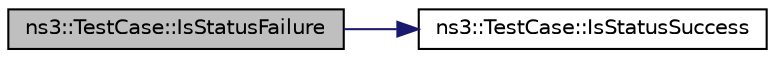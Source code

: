 digraph "ns3::TestCase::IsStatusFailure"
{
 // LATEX_PDF_SIZE
  edge [fontname="Helvetica",fontsize="10",labelfontname="Helvetica",labelfontsize="10"];
  node [fontname="Helvetica",fontsize="10",shape=record];
  rankdir="LR";
  Node1 [label="ns3::TestCase::IsStatusFailure",height=0.2,width=0.4,color="black", fillcolor="grey75", style="filled", fontcolor="black",tooltip="Check if any tests failed."];
  Node1 -> Node2 [color="midnightblue",fontsize="10",style="solid",fontname="Helvetica"];
  Node2 [label="ns3::TestCase::IsStatusSuccess",height=0.2,width=0.4,color="black", fillcolor="white", style="filled",URL="$classns3_1_1_test_case.html#a0f9bcdf83b79916b6eea692146a07b73",tooltip="Check if all tests passed."];
}
